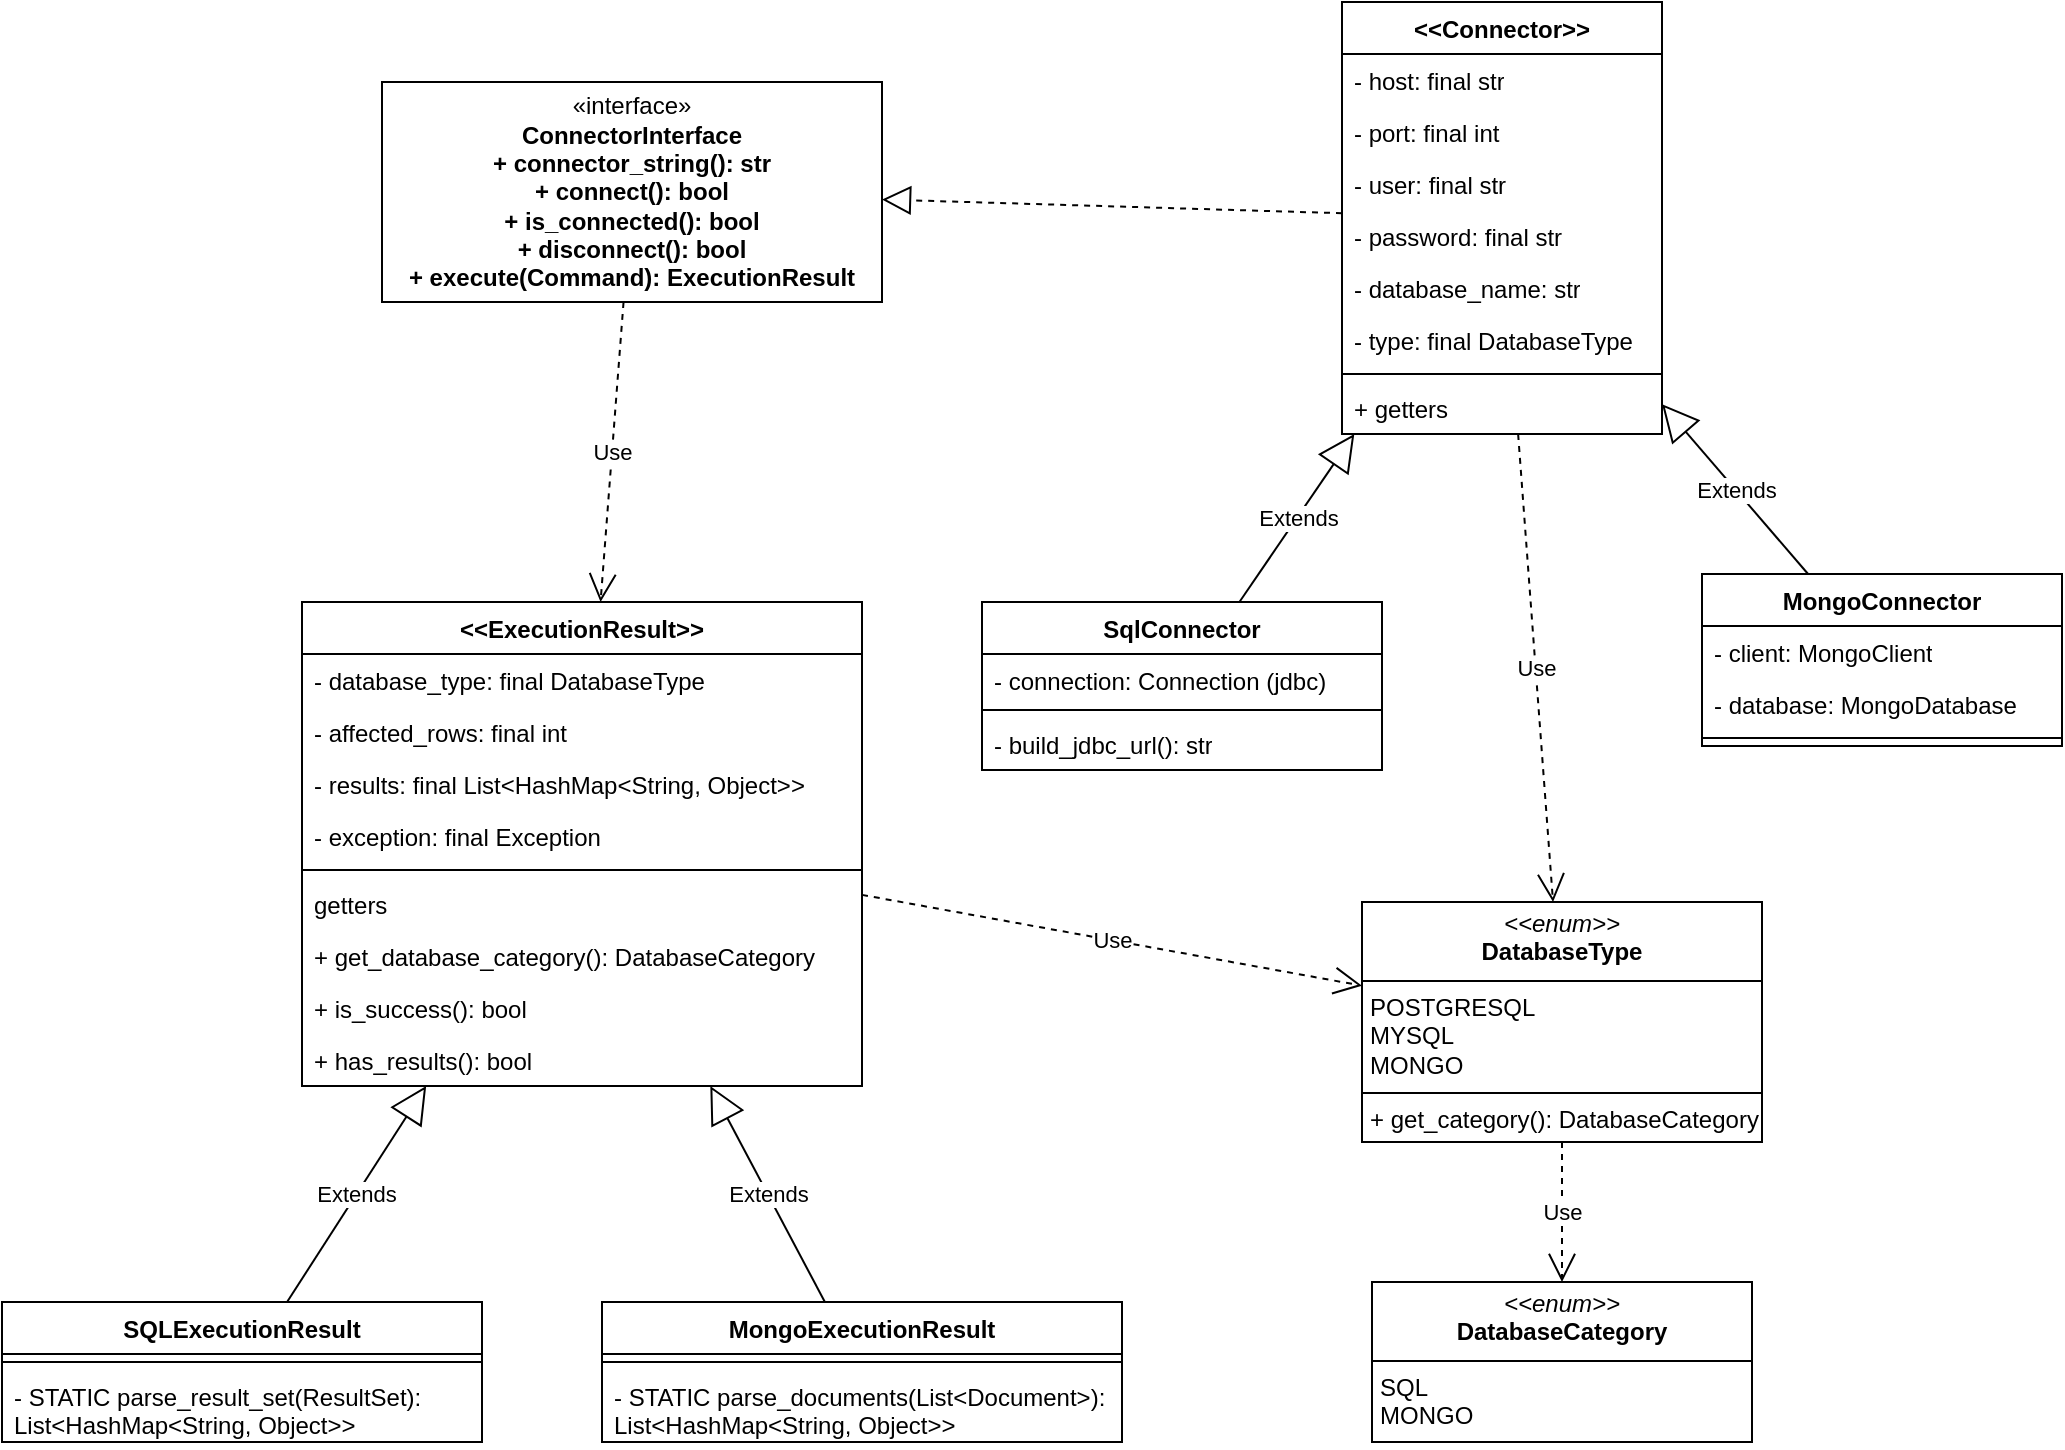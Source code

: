 <mxfile version="26.2.15">
  <diagram name="Page-1" id="5MG5ZQNvDwnoEUHz8hXq">
    <mxGraphModel dx="1796" dy="663" grid="1" gridSize="10" guides="1" tooltips="1" connect="1" arrows="1" fold="1" page="1" pageScale="1" pageWidth="850" pageHeight="1100" math="0" shadow="0">
      <root>
        <mxCell id="0" />
        <mxCell id="1" parent="0" />
        <mxCell id="4gPkcO5nvnlr0ABuw5Sd-1" value="&amp;lt;&amp;lt;Connector&amp;gt;&amp;gt;" style="swimlane;fontStyle=1;align=center;verticalAlign=top;childLayout=stackLayout;horizontal=1;startSize=26;horizontalStack=0;resizeParent=1;resizeParentMax=0;resizeLast=0;collapsible=1;marginBottom=0;whiteSpace=wrap;html=1;" vertex="1" parent="1">
          <mxGeometry x="540" y="140" width="160" height="216" as="geometry" />
        </mxCell>
        <mxCell id="4gPkcO5nvnlr0ABuw5Sd-2" value="- host: final str" style="text;strokeColor=none;fillColor=none;align=left;verticalAlign=top;spacingLeft=4;spacingRight=4;overflow=hidden;rotatable=0;points=[[0,0.5],[1,0.5]];portConstraint=eastwest;whiteSpace=wrap;html=1;" vertex="1" parent="4gPkcO5nvnlr0ABuw5Sd-1">
          <mxGeometry y="26" width="160" height="26" as="geometry" />
        </mxCell>
        <mxCell id="4gPkcO5nvnlr0ABuw5Sd-6" value="- port: final int" style="text;strokeColor=none;fillColor=none;align=left;verticalAlign=top;spacingLeft=4;spacingRight=4;overflow=hidden;rotatable=0;points=[[0,0.5],[1,0.5]];portConstraint=eastwest;whiteSpace=wrap;html=1;" vertex="1" parent="4gPkcO5nvnlr0ABuw5Sd-1">
          <mxGeometry y="52" width="160" height="26" as="geometry" />
        </mxCell>
        <mxCell id="4gPkcO5nvnlr0ABuw5Sd-7" value="- user: final str" style="text;strokeColor=none;fillColor=none;align=left;verticalAlign=top;spacingLeft=4;spacingRight=4;overflow=hidden;rotatable=0;points=[[0,0.5],[1,0.5]];portConstraint=eastwest;whiteSpace=wrap;html=1;" vertex="1" parent="4gPkcO5nvnlr0ABuw5Sd-1">
          <mxGeometry y="78" width="160" height="26" as="geometry" />
        </mxCell>
        <mxCell id="4gPkcO5nvnlr0ABuw5Sd-8" value="- password: final str" style="text;strokeColor=none;fillColor=none;align=left;verticalAlign=top;spacingLeft=4;spacingRight=4;overflow=hidden;rotatable=0;points=[[0,0.5],[1,0.5]];portConstraint=eastwest;whiteSpace=wrap;html=1;" vertex="1" parent="4gPkcO5nvnlr0ABuw5Sd-1">
          <mxGeometry y="104" width="160" height="26" as="geometry" />
        </mxCell>
        <mxCell id="4gPkcO5nvnlr0ABuw5Sd-9" value="- database_name: str" style="text;strokeColor=none;fillColor=none;align=left;verticalAlign=top;spacingLeft=4;spacingRight=4;overflow=hidden;rotatable=0;points=[[0,0.5],[1,0.5]];portConstraint=eastwest;whiteSpace=wrap;html=1;" vertex="1" parent="4gPkcO5nvnlr0ABuw5Sd-1">
          <mxGeometry y="130" width="160" height="26" as="geometry" />
        </mxCell>
        <mxCell id="4gPkcO5nvnlr0ABuw5Sd-51" value="- type: final DatabaseType" style="text;strokeColor=none;fillColor=none;align=left;verticalAlign=top;spacingLeft=4;spacingRight=4;overflow=hidden;rotatable=0;points=[[0,0.5],[1,0.5]];portConstraint=eastwest;whiteSpace=wrap;html=1;" vertex="1" parent="4gPkcO5nvnlr0ABuw5Sd-1">
          <mxGeometry y="156" width="160" height="26" as="geometry" />
        </mxCell>
        <mxCell id="4gPkcO5nvnlr0ABuw5Sd-3" value="" style="line;strokeWidth=1;fillColor=none;align=left;verticalAlign=middle;spacingTop=-1;spacingLeft=3;spacingRight=3;rotatable=0;labelPosition=right;points=[];portConstraint=eastwest;strokeColor=inherit;" vertex="1" parent="4gPkcO5nvnlr0ABuw5Sd-1">
          <mxGeometry y="182" width="160" height="8" as="geometry" />
        </mxCell>
        <mxCell id="4gPkcO5nvnlr0ABuw5Sd-11" value="+ getters" style="text;strokeColor=none;fillColor=none;align=left;verticalAlign=top;spacingLeft=4;spacingRight=4;overflow=hidden;rotatable=0;points=[[0,0.5],[1,0.5]];portConstraint=eastwest;whiteSpace=wrap;html=1;" vertex="1" parent="4gPkcO5nvnlr0ABuw5Sd-1">
          <mxGeometry y="190" width="160" height="26" as="geometry" />
        </mxCell>
        <mxCell id="4gPkcO5nvnlr0ABuw5Sd-5" value="«interface»&lt;br&gt;&lt;b&gt;ConnectorInterface&lt;/b&gt;&lt;div&gt;&lt;b&gt;+ connector_string(): str&lt;/b&gt;&lt;/div&gt;&lt;div&gt;&lt;b&gt;+ connect(): bool&lt;/b&gt;&lt;/div&gt;&lt;div&gt;&lt;b&gt;+ is_connected(): bool&lt;/b&gt;&lt;/div&gt;&lt;div&gt;&lt;b&gt;+ disconnect(): bool&lt;/b&gt;&lt;/div&gt;&lt;div&gt;&lt;b&gt;+ execute(Command): ExecutionResult&lt;/b&gt;&lt;/div&gt;" style="html=1;whiteSpace=wrap;" vertex="1" parent="1">
          <mxGeometry x="60" y="180" width="250" height="110" as="geometry" />
        </mxCell>
        <mxCell id="4gPkcO5nvnlr0ABuw5Sd-10" value="" style="endArrow=block;dashed=1;endFill=0;endSize=12;html=1;rounded=0;" edge="1" parent="1" source="4gPkcO5nvnlr0ABuw5Sd-1" target="4gPkcO5nvnlr0ABuw5Sd-5">
          <mxGeometry width="160" relative="1" as="geometry">
            <mxPoint x="340" y="290" as="sourcePoint" />
            <mxPoint x="500" y="290" as="targetPoint" />
          </mxGeometry>
        </mxCell>
        <mxCell id="4gPkcO5nvnlr0ABuw5Sd-12" value="SqlConnector" style="swimlane;fontStyle=1;align=center;verticalAlign=top;childLayout=stackLayout;horizontal=1;startSize=26;horizontalStack=0;resizeParent=1;resizeParentMax=0;resizeLast=0;collapsible=1;marginBottom=0;whiteSpace=wrap;html=1;" vertex="1" parent="1">
          <mxGeometry x="360" y="440" width="200" height="84" as="geometry" />
        </mxCell>
        <mxCell id="4gPkcO5nvnlr0ABuw5Sd-13" value="- connection: Connection (jdbc)" style="text;strokeColor=none;fillColor=none;align=left;verticalAlign=top;spacingLeft=4;spacingRight=4;overflow=hidden;rotatable=0;points=[[0,0.5],[1,0.5]];portConstraint=eastwest;whiteSpace=wrap;html=1;" vertex="1" parent="4gPkcO5nvnlr0ABuw5Sd-12">
          <mxGeometry y="26" width="200" height="24" as="geometry" />
        </mxCell>
        <mxCell id="4gPkcO5nvnlr0ABuw5Sd-14" value="" style="line;strokeWidth=1;fillColor=none;align=left;verticalAlign=middle;spacingTop=-1;spacingLeft=3;spacingRight=3;rotatable=0;labelPosition=right;points=[];portConstraint=eastwest;strokeColor=inherit;" vertex="1" parent="4gPkcO5nvnlr0ABuw5Sd-12">
          <mxGeometry y="50" width="200" height="8" as="geometry" />
        </mxCell>
        <mxCell id="4gPkcO5nvnlr0ABuw5Sd-52" value="- build_jdbc_url(): str" style="text;strokeColor=none;fillColor=none;align=left;verticalAlign=top;spacingLeft=4;spacingRight=4;overflow=hidden;rotatable=0;points=[[0,0.5],[1,0.5]];portConstraint=eastwest;whiteSpace=wrap;html=1;" vertex="1" parent="4gPkcO5nvnlr0ABuw5Sd-12">
          <mxGeometry y="58" width="200" height="26" as="geometry" />
        </mxCell>
        <mxCell id="4gPkcO5nvnlr0ABuw5Sd-16" value="MongoConnector" style="swimlane;fontStyle=1;align=center;verticalAlign=top;childLayout=stackLayout;horizontal=1;startSize=26;horizontalStack=0;resizeParent=1;resizeParentMax=0;resizeLast=0;collapsible=1;marginBottom=0;whiteSpace=wrap;html=1;" vertex="1" parent="1">
          <mxGeometry x="720" y="426" width="180" height="86" as="geometry" />
        </mxCell>
        <mxCell id="4gPkcO5nvnlr0ABuw5Sd-17" value="- client: MongoClient" style="text;strokeColor=none;fillColor=none;align=left;verticalAlign=top;spacingLeft=4;spacingRight=4;overflow=hidden;rotatable=0;points=[[0,0.5],[1,0.5]];portConstraint=eastwest;whiteSpace=wrap;html=1;" vertex="1" parent="4gPkcO5nvnlr0ABuw5Sd-16">
          <mxGeometry y="26" width="180" height="26" as="geometry" />
        </mxCell>
        <mxCell id="4gPkcO5nvnlr0ABuw5Sd-20" value="- database: MongoDatabase" style="text;strokeColor=none;fillColor=none;align=left;verticalAlign=top;spacingLeft=4;spacingRight=4;overflow=hidden;rotatable=0;points=[[0,0.5],[1,0.5]];portConstraint=eastwest;whiteSpace=wrap;html=1;" vertex="1" parent="4gPkcO5nvnlr0ABuw5Sd-16">
          <mxGeometry y="52" width="180" height="26" as="geometry" />
        </mxCell>
        <mxCell id="4gPkcO5nvnlr0ABuw5Sd-18" value="" style="line;strokeWidth=1;fillColor=none;align=left;verticalAlign=middle;spacingTop=-1;spacingLeft=3;spacingRight=3;rotatable=0;labelPosition=right;points=[];portConstraint=eastwest;strokeColor=inherit;" vertex="1" parent="4gPkcO5nvnlr0ABuw5Sd-16">
          <mxGeometry y="78" width="180" height="8" as="geometry" />
        </mxCell>
        <mxCell id="4gPkcO5nvnlr0ABuw5Sd-21" value="Extends" style="endArrow=block;endSize=16;endFill=0;html=1;rounded=0;" edge="1" parent="1" source="4gPkcO5nvnlr0ABuw5Sd-12" target="4gPkcO5nvnlr0ABuw5Sd-1">
          <mxGeometry width="160" relative="1" as="geometry">
            <mxPoint x="530" y="400" as="sourcePoint" />
            <mxPoint x="690" y="400" as="targetPoint" />
          </mxGeometry>
        </mxCell>
        <mxCell id="4gPkcO5nvnlr0ABuw5Sd-22" value="Extends" style="endArrow=block;endSize=16;endFill=0;html=1;rounded=0;" edge="1" parent="1" source="4gPkcO5nvnlr0ABuw5Sd-16" target="4gPkcO5nvnlr0ABuw5Sd-1">
          <mxGeometry width="160" relative="1" as="geometry">
            <mxPoint x="530" y="400" as="sourcePoint" />
            <mxPoint x="690" y="400" as="targetPoint" />
          </mxGeometry>
        </mxCell>
        <mxCell id="4gPkcO5nvnlr0ABuw5Sd-28" value="&lt;p style=&quot;margin:0px;margin-top:4px;text-align:center;&quot;&gt;&lt;i&gt;&amp;lt;&amp;lt;enum&amp;gt;&amp;gt;&lt;/i&gt;&lt;br&gt;&lt;b&gt;DatabaseType&lt;/b&gt;&lt;/p&gt;&lt;hr size=&quot;1&quot; style=&quot;border-style:solid;&quot;&gt;&lt;p style=&quot;margin:0px;margin-left:4px;&quot;&gt;POSTGRESQL&lt;/p&gt;&lt;p style=&quot;margin:0px;margin-left:4px;&quot;&gt;MYSQL&lt;/p&gt;&lt;p style=&quot;margin:0px;margin-left:4px;&quot;&gt;MONGO&lt;/p&gt;&lt;hr size=&quot;1&quot; style=&quot;border-style:solid;&quot;&gt;&lt;p style=&quot;margin:0px;margin-left:4px;&quot;&gt;+ get_category(): DatabaseCategory&lt;br&gt;&lt;/p&gt;" style="verticalAlign=top;align=left;overflow=fill;html=1;whiteSpace=wrap;" vertex="1" parent="1">
          <mxGeometry x="550" y="590" width="200" height="120" as="geometry" />
        </mxCell>
        <mxCell id="4gPkcO5nvnlr0ABuw5Sd-30" value="&lt;p style=&quot;margin:0px;margin-top:4px;text-align:center;&quot;&gt;&lt;i&gt;&amp;lt;&amp;lt;enum&amp;gt;&amp;gt;&lt;/i&gt;&lt;br&gt;&lt;b&gt;DatabaseCategory&lt;/b&gt;&lt;/p&gt;&lt;hr size=&quot;1&quot; style=&quot;border-style:solid;&quot;&gt;&lt;p style=&quot;margin:0px;margin-left:4px;&quot;&gt;SQL&lt;/p&gt;&lt;p style=&quot;margin:0px;margin-left:4px;&quot;&gt;MONGO&lt;/p&gt;" style="verticalAlign=top;align=left;overflow=fill;html=1;whiteSpace=wrap;" vertex="1" parent="1">
          <mxGeometry x="555" y="780" width="190" height="80" as="geometry" />
        </mxCell>
        <mxCell id="4gPkcO5nvnlr0ABuw5Sd-31" value="Use" style="endArrow=open;endSize=12;dashed=1;html=1;rounded=0;" edge="1" parent="1" source="4gPkcO5nvnlr0ABuw5Sd-28" target="4gPkcO5nvnlr0ABuw5Sd-30">
          <mxGeometry width="160" relative="1" as="geometry">
            <mxPoint x="800" y="720" as="sourcePoint" />
            <mxPoint x="960" y="720" as="targetPoint" />
          </mxGeometry>
        </mxCell>
        <mxCell id="4gPkcO5nvnlr0ABuw5Sd-32" value="&amp;lt;&amp;lt;ExecutionResult&amp;gt;&amp;gt;" style="swimlane;fontStyle=1;align=center;verticalAlign=top;childLayout=stackLayout;horizontal=1;startSize=26;horizontalStack=0;resizeParent=1;resizeParentMax=0;resizeLast=0;collapsible=1;marginBottom=0;whiteSpace=wrap;html=1;" vertex="1" parent="1">
          <mxGeometry x="20" y="440" width="280" height="242" as="geometry" />
        </mxCell>
        <mxCell id="4gPkcO5nvnlr0ABuw5Sd-33" value="- database_type: final DatabaseType" style="text;strokeColor=none;fillColor=none;align=left;verticalAlign=top;spacingLeft=4;spacingRight=4;overflow=hidden;rotatable=0;points=[[0,0.5],[1,0.5]];portConstraint=eastwest;whiteSpace=wrap;html=1;" vertex="1" parent="4gPkcO5nvnlr0ABuw5Sd-32">
          <mxGeometry y="26" width="280" height="26" as="geometry" />
        </mxCell>
        <mxCell id="4gPkcO5nvnlr0ABuw5Sd-37" value="- affected_rows: final int" style="text;strokeColor=none;fillColor=none;align=left;verticalAlign=top;spacingLeft=4;spacingRight=4;overflow=hidden;rotatable=0;points=[[0,0.5],[1,0.5]];portConstraint=eastwest;whiteSpace=wrap;html=1;" vertex="1" parent="4gPkcO5nvnlr0ABuw5Sd-32">
          <mxGeometry y="52" width="280" height="26" as="geometry" />
        </mxCell>
        <mxCell id="4gPkcO5nvnlr0ABuw5Sd-38" value="- results: final List&amp;lt;HashMap&amp;lt;String, Object&amp;gt;&amp;gt;" style="text;strokeColor=none;fillColor=none;align=left;verticalAlign=top;spacingLeft=4;spacingRight=4;overflow=hidden;rotatable=0;points=[[0,0.5],[1,0.5]];portConstraint=eastwest;whiteSpace=wrap;html=1;" vertex="1" parent="4gPkcO5nvnlr0ABuw5Sd-32">
          <mxGeometry y="78" width="280" height="26" as="geometry" />
        </mxCell>
        <mxCell id="4gPkcO5nvnlr0ABuw5Sd-39" value="- exception: final Exception" style="text;strokeColor=none;fillColor=none;align=left;verticalAlign=top;spacingLeft=4;spacingRight=4;overflow=hidden;rotatable=0;points=[[0,0.5],[1,0.5]];portConstraint=eastwest;whiteSpace=wrap;html=1;" vertex="1" parent="4gPkcO5nvnlr0ABuw5Sd-32">
          <mxGeometry y="104" width="280" height="26" as="geometry" />
        </mxCell>
        <mxCell id="4gPkcO5nvnlr0ABuw5Sd-34" value="" style="line;strokeWidth=1;fillColor=none;align=left;verticalAlign=middle;spacingTop=-1;spacingLeft=3;spacingRight=3;rotatable=0;labelPosition=right;points=[];portConstraint=eastwest;strokeColor=inherit;" vertex="1" parent="4gPkcO5nvnlr0ABuw5Sd-32">
          <mxGeometry y="130" width="280" height="8" as="geometry" />
        </mxCell>
        <mxCell id="4gPkcO5nvnlr0ABuw5Sd-35" value="getters" style="text;strokeColor=none;fillColor=none;align=left;verticalAlign=top;spacingLeft=4;spacingRight=4;overflow=hidden;rotatable=0;points=[[0,0.5],[1,0.5]];portConstraint=eastwest;whiteSpace=wrap;html=1;" vertex="1" parent="4gPkcO5nvnlr0ABuw5Sd-32">
          <mxGeometry y="138" width="280" height="26" as="geometry" />
        </mxCell>
        <mxCell id="4gPkcO5nvnlr0ABuw5Sd-36" value="+ get_database_category(): DatabaseCategory" style="text;strokeColor=none;fillColor=none;align=left;verticalAlign=top;spacingLeft=4;spacingRight=4;overflow=hidden;rotatable=0;points=[[0,0.5],[1,0.5]];portConstraint=eastwest;whiteSpace=wrap;html=1;" vertex="1" parent="4gPkcO5nvnlr0ABuw5Sd-32">
          <mxGeometry y="164" width="280" height="26" as="geometry" />
        </mxCell>
        <mxCell id="4gPkcO5nvnlr0ABuw5Sd-40" value="+ is_success(): bool" style="text;strokeColor=none;fillColor=none;align=left;verticalAlign=top;spacingLeft=4;spacingRight=4;overflow=hidden;rotatable=0;points=[[0,0.5],[1,0.5]];portConstraint=eastwest;whiteSpace=wrap;html=1;" vertex="1" parent="4gPkcO5nvnlr0ABuw5Sd-32">
          <mxGeometry y="190" width="280" height="26" as="geometry" />
        </mxCell>
        <mxCell id="4gPkcO5nvnlr0ABuw5Sd-42" value="+ has_results(): bool" style="text;strokeColor=none;fillColor=none;align=left;verticalAlign=top;spacingLeft=4;spacingRight=4;overflow=hidden;rotatable=0;points=[[0,0.5],[1,0.5]];portConstraint=eastwest;whiteSpace=wrap;html=1;" vertex="1" parent="4gPkcO5nvnlr0ABuw5Sd-32">
          <mxGeometry y="216" width="280" height="26" as="geometry" />
        </mxCell>
        <mxCell id="4gPkcO5nvnlr0ABuw5Sd-41" value="Use" style="endArrow=open;endSize=12;dashed=1;html=1;rounded=0;" edge="1" parent="1" source="4gPkcO5nvnlr0ABuw5Sd-5" target="4gPkcO5nvnlr0ABuw5Sd-32">
          <mxGeometry width="160" relative="1" as="geometry">
            <mxPoint x="190" y="470" as="sourcePoint" />
            <mxPoint x="350" y="470" as="targetPoint" />
          </mxGeometry>
        </mxCell>
        <mxCell id="4gPkcO5nvnlr0ABuw5Sd-43" value="Use" style="endArrow=open;endSize=12;dashed=1;html=1;rounded=0;" edge="1" parent="1" source="4gPkcO5nvnlr0ABuw5Sd-32" target="4gPkcO5nvnlr0ABuw5Sd-28">
          <mxGeometry width="160" relative="1" as="geometry">
            <mxPoint x="190" y="720" as="sourcePoint" />
            <mxPoint x="350" y="720" as="targetPoint" />
          </mxGeometry>
        </mxCell>
        <mxCell id="4gPkcO5nvnlr0ABuw5Sd-45" value="SQLExecutionResult" style="swimlane;fontStyle=1;align=center;verticalAlign=top;childLayout=stackLayout;horizontal=1;startSize=26;horizontalStack=0;resizeParent=1;resizeParentMax=0;resizeLast=0;collapsible=1;marginBottom=0;whiteSpace=wrap;html=1;" vertex="1" parent="1">
          <mxGeometry x="-130" y="790" width="240" height="70" as="geometry" />
        </mxCell>
        <mxCell id="4gPkcO5nvnlr0ABuw5Sd-47" value="" style="line;strokeWidth=1;fillColor=none;align=left;verticalAlign=middle;spacingTop=-1;spacingLeft=3;spacingRight=3;rotatable=0;labelPosition=right;points=[];portConstraint=eastwest;strokeColor=inherit;" vertex="1" parent="4gPkcO5nvnlr0ABuw5Sd-45">
          <mxGeometry y="26" width="240" height="8" as="geometry" />
        </mxCell>
        <mxCell id="4gPkcO5nvnlr0ABuw5Sd-48" value="- STATIC parse_result_set(ResultSet): List&amp;lt;HashMap&amp;lt;String, Object&amp;gt;&amp;gt;" style="text;strokeColor=none;fillColor=none;align=left;verticalAlign=top;spacingLeft=4;spacingRight=4;overflow=hidden;rotatable=0;points=[[0,0.5],[1,0.5]];portConstraint=eastwest;whiteSpace=wrap;html=1;" vertex="1" parent="4gPkcO5nvnlr0ABuw5Sd-45">
          <mxGeometry y="34" width="240" height="36" as="geometry" />
        </mxCell>
        <mxCell id="4gPkcO5nvnlr0ABuw5Sd-53" value="Use" style="endArrow=open;endSize=12;dashed=1;html=1;rounded=0;" edge="1" parent="1" source="4gPkcO5nvnlr0ABuw5Sd-1" target="4gPkcO5nvnlr0ABuw5Sd-28">
          <mxGeometry width="160" relative="1" as="geometry">
            <mxPoint x="590" y="460" as="sourcePoint" />
            <mxPoint x="750" y="460" as="targetPoint" />
          </mxGeometry>
        </mxCell>
        <mxCell id="4gPkcO5nvnlr0ABuw5Sd-54" value="MongoExecutionResult" style="swimlane;fontStyle=1;align=center;verticalAlign=top;childLayout=stackLayout;horizontal=1;startSize=26;horizontalStack=0;resizeParent=1;resizeParentMax=0;resizeLast=0;collapsible=1;marginBottom=0;whiteSpace=wrap;html=1;" vertex="1" parent="1">
          <mxGeometry x="170" y="790" width="260" height="70" as="geometry" />
        </mxCell>
        <mxCell id="4gPkcO5nvnlr0ABuw5Sd-55" value="" style="line;strokeWidth=1;fillColor=none;align=left;verticalAlign=middle;spacingTop=-1;spacingLeft=3;spacingRight=3;rotatable=0;labelPosition=right;points=[];portConstraint=eastwest;strokeColor=inherit;" vertex="1" parent="4gPkcO5nvnlr0ABuw5Sd-54">
          <mxGeometry y="26" width="260" height="8" as="geometry" />
        </mxCell>
        <mxCell id="4gPkcO5nvnlr0ABuw5Sd-56" value="- STATIC parse_documents(List&amp;lt;Document&amp;gt;): List&amp;lt;HashMap&amp;lt;String, Object&amp;gt;&amp;gt;" style="text;strokeColor=none;fillColor=none;align=left;verticalAlign=top;spacingLeft=4;spacingRight=4;overflow=hidden;rotatable=0;points=[[0,0.5],[1,0.5]];portConstraint=eastwest;whiteSpace=wrap;html=1;" vertex="1" parent="4gPkcO5nvnlr0ABuw5Sd-54">
          <mxGeometry y="34" width="260" height="36" as="geometry" />
        </mxCell>
        <mxCell id="4gPkcO5nvnlr0ABuw5Sd-57" value="Extends" style="endArrow=block;endSize=16;endFill=0;html=1;rounded=0;" edge="1" parent="1" source="4gPkcO5nvnlr0ABuw5Sd-45" target="4gPkcO5nvnlr0ABuw5Sd-32">
          <mxGeometry width="160" relative="1" as="geometry">
            <mxPoint x="210" y="710" as="sourcePoint" />
            <mxPoint x="370" y="710" as="targetPoint" />
          </mxGeometry>
        </mxCell>
        <mxCell id="4gPkcO5nvnlr0ABuw5Sd-58" value="Extends" style="endArrow=block;endSize=16;endFill=0;html=1;rounded=0;" edge="1" parent="1" source="4gPkcO5nvnlr0ABuw5Sd-54" target="4gPkcO5nvnlr0ABuw5Sd-32">
          <mxGeometry width="160" relative="1" as="geometry">
            <mxPoint x="210" y="710" as="sourcePoint" />
            <mxPoint x="370" y="710" as="targetPoint" />
          </mxGeometry>
        </mxCell>
      </root>
    </mxGraphModel>
  </diagram>
</mxfile>
